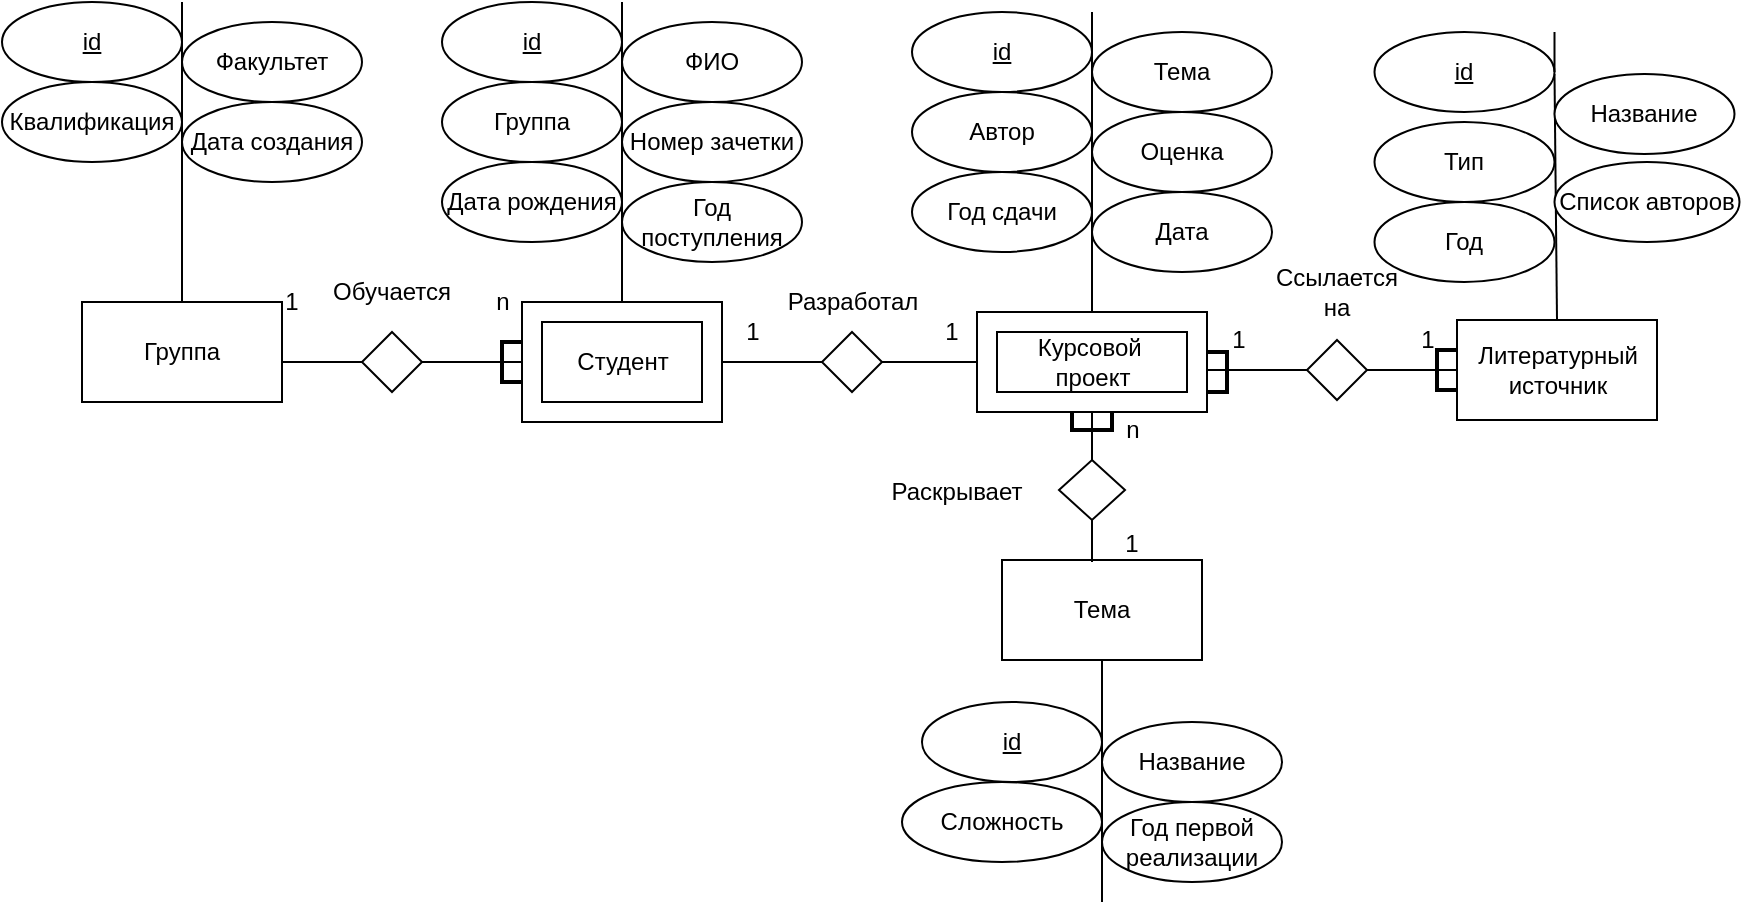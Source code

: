 <mxfile version="20.8.16" type="device"><diagram id="2dYvOrEvp2TDX3HqJ34Z" name="firearms"><mxGraphModel dx="395" dy="703" grid="1" gridSize="10" guides="1" tooltips="1" connect="1" arrows="1" fold="1" page="1" pageScale="1" pageWidth="827" pageHeight="1169" math="0" shadow="0"><root><mxCell id="0"/><mxCell id="1" parent="0"/><mxCell id="1ZYN_Ysfw7Sy43IoutwF-1" value="" style="verticalLabelPosition=bottom;verticalAlign=top;html=1;shape=mxgraph.basic.frame;dx=10;" parent="1" vertex="1"><mxGeometry x="260" y="190" width="100" height="60" as="geometry"/></mxCell><mxCell id="1ZYN_Ysfw7Sy43IoutwF-2" value="Студент" style="text;html=1;align=center;verticalAlign=middle;resizable=0;points=[];autosize=1;strokeColor=none;fillColor=none;" parent="1" vertex="1"><mxGeometry x="275" y="205" width="70" height="30" as="geometry"/></mxCell><mxCell id="1ZYN_Ysfw7Sy43IoutwF-4" value="" style="rhombus;whiteSpace=wrap;html=1;" parent="1" vertex="1"><mxGeometry x="180" y="205" width="30" height="30" as="geometry"/></mxCell><mxCell id="1ZYN_Ysfw7Sy43IoutwF-5" value="" style="endArrow=none;html=1;rounded=0;exitX=1;exitY=0.5;exitDx=0;exitDy=0;entryX=0;entryY=0.5;entryDx=0;entryDy=0;" parent="1" target="1ZYN_Ysfw7Sy43IoutwF-4" edge="1"><mxGeometry width="50" height="50" relative="1" as="geometry"><mxPoint x="130.0" y="220" as="sourcePoint"/><mxPoint x="330" y="410" as="targetPoint"/></mxGeometry></mxCell><mxCell id="1ZYN_Ysfw7Sy43IoutwF-6" value="" style="endArrow=none;html=1;rounded=0;entryX=0;entryY=0.5;entryDx=0;entryDy=0;entryPerimeter=0;exitX=1;exitY=0.5;exitDx=0;exitDy=0;" parent="1" source="1ZYN_Ysfw7Sy43IoutwF-4" target="1ZYN_Ysfw7Sy43IoutwF-1" edge="1"><mxGeometry width="50" height="50" relative="1" as="geometry"><mxPoint x="220" y="220" as="sourcePoint"/><mxPoint x="170" y="230" as="targetPoint"/></mxGeometry></mxCell><mxCell id="1ZYN_Ysfw7Sy43IoutwF-8" value="1" style="text;html=1;strokeColor=none;fillColor=none;align=center;verticalAlign=middle;whiteSpace=wrap;rounded=0;" parent="1" vertex="1"><mxGeometry x="130" y="175" width="30" height="30" as="geometry"/></mxCell><mxCell id="1ZYN_Ysfw7Sy43IoutwF-9" value="n" style="text;html=1;align=center;verticalAlign=middle;resizable=0;points=[];autosize=1;strokeColor=none;fillColor=none;" parent="1" vertex="1"><mxGeometry x="235" y="175" width="30" height="30" as="geometry"/></mxCell><mxCell id="1ZYN_Ysfw7Sy43IoutwF-27" value="" style="strokeWidth=2;html=1;shape=mxgraph.flowchart.annotation_1;align=left;pointerEvents=1;rotation=0;" parent="1" vertex="1"><mxGeometry x="250" y="210" width="10" height="20" as="geometry"/></mxCell><mxCell id="1ZYN_Ysfw7Sy43IoutwF-34" value="Обучается" style="text;html=1;strokeColor=none;fillColor=none;align=center;verticalAlign=middle;whiteSpace=wrap;rounded=0;" parent="1" vertex="1"><mxGeometry x="165" y="170" width="60" height="30" as="geometry"/></mxCell><mxCell id="1ZYN_Ysfw7Sy43IoutwF-37" value="Тема" style="rounded=0;whiteSpace=wrap;html=1;" parent="1" vertex="1"><mxGeometry x="500" y="319" width="100" height="50" as="geometry"/></mxCell><mxCell id="1ZYN_Ysfw7Sy43IoutwF-44" value="" style="rhombus;whiteSpace=wrap;html=1;" parent="1" vertex="1"><mxGeometry x="410" y="205" width="30" height="30" as="geometry"/></mxCell><mxCell id="1ZYN_Ysfw7Sy43IoutwF-45" value="" style="endArrow=none;html=1;rounded=0;exitX=1;exitY=0.5;exitDx=0;exitDy=0;entryX=0;entryY=0.5;entryDx=0;entryDy=0;" parent="1" target="1ZYN_Ysfw7Sy43IoutwF-44" edge="1"><mxGeometry width="50" height="50" relative="1" as="geometry"><mxPoint x="360" y="220" as="sourcePoint"/><mxPoint x="560" y="410" as="targetPoint"/></mxGeometry></mxCell><mxCell id="1ZYN_Ysfw7Sy43IoutwF-46" value="" style="endArrow=none;html=1;rounded=0;entryX=0;entryY=0.5;entryDx=0;entryDy=0;entryPerimeter=0;exitX=1;exitY=0.5;exitDx=0;exitDy=0;" parent="1" source="1ZYN_Ysfw7Sy43IoutwF-44" edge="1"><mxGeometry width="50" height="50" relative="1" as="geometry"><mxPoint x="450" y="220" as="sourcePoint"/><mxPoint x="490" y="220" as="targetPoint"/></mxGeometry></mxCell><mxCell id="1ZYN_Ysfw7Sy43IoutwF-48" style="edgeStyle=orthogonalEdgeStyle;rounded=0;orthogonalLoop=1;jettySize=auto;html=1;exitX=0.5;exitY=1;exitDx=0;exitDy=0;" parent="1" source="1ZYN_Ysfw7Sy43IoutwF-37" target="1ZYN_Ysfw7Sy43IoutwF-37" edge="1"><mxGeometry relative="1" as="geometry"/></mxCell><mxCell id="1ZYN_Ysfw7Sy43IoutwF-49" value="" style="rhombus;whiteSpace=wrap;html=1;" parent="1" vertex="1"><mxGeometry x="528.5" y="269" width="33" height="30" as="geometry"/></mxCell><mxCell id="1ZYN_Ysfw7Sy43IoutwF-50" value="" style="endArrow=none;html=1;rounded=0;entryX=0.5;entryY=1;entryDx=0;entryDy=0;entryPerimeter=0;exitX=0.5;exitY=0;exitDx=0;exitDy=0;" parent="1" source="1ZYN_Ysfw7Sy43IoutwF-49" target="NzHbP4c99ktaUEi-18u5-2" edge="1"><mxGeometry width="50" height="50" relative="1" as="geometry"><mxPoint x="515" y="459" as="sourcePoint"/><mxPoint x="545" y="249" as="targetPoint"/></mxGeometry></mxCell><mxCell id="1ZYN_Ysfw7Sy43IoutwF-52" value="" style="endArrow=none;html=1;rounded=0;entryX=0.5;entryY=1;entryDx=0;entryDy=0;" parent="1" target="1ZYN_Ysfw7Sy43IoutwF-49" edge="1"><mxGeometry width="50" height="50" relative="1" as="geometry"><mxPoint x="545" y="320" as="sourcePoint"/><mxPoint x="555" y="259" as="targetPoint"/></mxGeometry></mxCell><mxCell id="1ZYN_Ysfw7Sy43IoutwF-53" value="" style="strokeWidth=2;html=1;shape=mxgraph.flowchart.annotation_1;align=left;pointerEvents=1;rotation=-90;" parent="1" vertex="1"><mxGeometry x="540" y="239" width="10" height="20" as="geometry"/></mxCell><mxCell id="1ZYN_Ysfw7Sy43IoutwF-54" value="Раскрывает" style="text;html=1;strokeColor=none;fillColor=none;align=center;verticalAlign=middle;whiteSpace=wrap;rounded=0;" parent="1" vertex="1"><mxGeometry x="440" y="270" width="75" height="30" as="geometry"/></mxCell><mxCell id="1ZYN_Ysfw7Sy43IoutwF-55" value="n" style="text;html=1;align=center;verticalAlign=middle;resizable=0;points=[];autosize=1;strokeColor=none;fillColor=none;" parent="1" vertex="1"><mxGeometry x="550" y="239" width="30" height="30" as="geometry"/></mxCell><mxCell id="1ZYN_Ysfw7Sy43IoutwF-57" value="Разработал" style="text;html=1;align=center;verticalAlign=middle;resizable=0;points=[];autosize=1;strokeColor=none;fillColor=none;" parent="1" vertex="1"><mxGeometry x="380" y="175" width="90" height="30" as="geometry"/></mxCell><mxCell id="1ZYN_Ysfw7Sy43IoutwF-58" value="1" style="text;html=1;strokeColor=none;fillColor=none;align=center;verticalAlign=middle;whiteSpace=wrap;rounded=0;" parent="1" vertex="1"><mxGeometry x="460" y="190" width="30" height="30" as="geometry"/></mxCell><mxCell id="1ZYN_Ysfw7Sy43IoutwF-59" value="1" style="text;html=1;align=center;verticalAlign=middle;resizable=0;points=[];autosize=1;strokeColor=none;fillColor=none;" parent="1" vertex="1"><mxGeometry x="360" y="190" width="30" height="30" as="geometry"/></mxCell><mxCell id="aKy25Uyq6Pa8dVTEzXrB-3" value="" style="endArrow=none;html=1;rounded=0;entryX=0.5;entryY=0;entryDx=0;entryDy=0;" parent="1" edge="1"><mxGeometry width="50" height="50" relative="1" as="geometry"><mxPoint x="90" y="40" as="sourcePoint"/><mxPoint x="90.0" y="190" as="targetPoint"/></mxGeometry></mxCell><mxCell id="aKy25Uyq6Pa8dVTEzXrB-4" value="&lt;u&gt;id&lt;/u&gt;" style="ellipse;whiteSpace=wrap;html=1;" parent="1" vertex="1"><mxGeometry y="40" width="90" height="40" as="geometry"/></mxCell><mxCell id="aKy25Uyq6Pa8dVTEzXrB-5" value="Факультет" style="ellipse;whiteSpace=wrap;html=1;" parent="1" vertex="1"><mxGeometry x="90" y="50" width="90" height="40" as="geometry"/></mxCell><mxCell id="aKy25Uyq6Pa8dVTEzXrB-7" value="Квалификация" style="ellipse;whiteSpace=wrap;html=1;" parent="1" vertex="1"><mxGeometry y="80" width="90" height="40" as="geometry"/></mxCell><mxCell id="aKy25Uyq6Pa8dVTEzXrB-8" value="Дата создания" style="ellipse;whiteSpace=wrap;html=1;" parent="1" vertex="1"><mxGeometry x="90" y="90" width="90" height="40" as="geometry"/></mxCell><mxCell id="aKy25Uyq6Pa8dVTEzXrB-10" value="" style="endArrow=none;html=1;rounded=0;entryX=0.5;entryY=0;entryDx=0;entryDy=0;" parent="1" edge="1"><mxGeometry width="50" height="50" relative="1" as="geometry"><mxPoint x="310" y="40" as="sourcePoint"/><mxPoint x="310" y="190" as="targetPoint"/></mxGeometry></mxCell><mxCell id="aKy25Uyq6Pa8dVTEzXrB-11" value="&lt;u&gt;id&lt;/u&gt;" style="ellipse;whiteSpace=wrap;html=1;" parent="1" vertex="1"><mxGeometry x="220" y="40" width="90" height="40" as="geometry"/></mxCell><mxCell id="aKy25Uyq6Pa8dVTEzXrB-12" value="ФИО" style="ellipse;whiteSpace=wrap;html=1;" parent="1" vertex="1"><mxGeometry x="310" y="50" width="90" height="40" as="geometry"/></mxCell><mxCell id="aKy25Uyq6Pa8dVTEzXrB-13" value="Группа" style="ellipse;whiteSpace=wrap;html=1;" parent="1" vertex="1"><mxGeometry x="220" y="80" width="90" height="40" as="geometry"/></mxCell><mxCell id="aKy25Uyq6Pa8dVTEzXrB-14" value="Номер зачетки" style="ellipse;whiteSpace=wrap;html=1;" parent="1" vertex="1"><mxGeometry x="310" y="90" width="90" height="40" as="geometry"/></mxCell><mxCell id="aKy25Uyq6Pa8dVTEzXrB-15" value="Дата рождения" style="ellipse;whiteSpace=wrap;html=1;" parent="1" vertex="1"><mxGeometry x="220" y="120" width="90" height="40" as="geometry"/></mxCell><mxCell id="aKy25Uyq6Pa8dVTEzXrB-17" value="" style="endArrow=none;html=1;rounded=0;entryX=0.5;entryY=0;entryDx=0;entryDy=0;" parent="1" edge="1"><mxGeometry width="50" height="50" relative="1" as="geometry"><mxPoint x="545" y="45" as="sourcePoint"/><mxPoint x="545" y="195" as="targetPoint"/></mxGeometry></mxCell><mxCell id="aKy25Uyq6Pa8dVTEzXrB-18" value="&lt;u&gt;id&lt;/u&gt;" style="ellipse;whiteSpace=wrap;html=1;" parent="1" vertex="1"><mxGeometry x="455" y="45" width="90" height="40" as="geometry"/></mxCell><mxCell id="aKy25Uyq6Pa8dVTEzXrB-19" value="Тема" style="ellipse;whiteSpace=wrap;html=1;" parent="1" vertex="1"><mxGeometry x="545" y="55" width="90" height="40" as="geometry"/></mxCell><mxCell id="aKy25Uyq6Pa8dVTEzXrB-20" value="Автор" style="ellipse;whiteSpace=wrap;html=1;" parent="1" vertex="1"><mxGeometry x="455" y="85" width="90" height="40" as="geometry"/></mxCell><mxCell id="aKy25Uyq6Pa8dVTEzXrB-21" value="Оценка" style="ellipse;whiteSpace=wrap;html=1;" parent="1" vertex="1"><mxGeometry x="545" y="95" width="90" height="40" as="geometry"/></mxCell><mxCell id="aKy25Uyq6Pa8dVTEzXrB-22" value="Год сдачи" style="ellipse;whiteSpace=wrap;html=1;" parent="1" vertex="1"><mxGeometry x="455" y="125" width="90" height="40" as="geometry"/></mxCell><mxCell id="aKy25Uyq6Pa8dVTEzXrB-23" value="Дата" style="ellipse;whiteSpace=wrap;html=1;" parent="1" vertex="1"><mxGeometry x="545" y="135" width="90" height="40" as="geometry"/></mxCell><mxCell id="aKy25Uyq6Pa8dVTEzXrB-46" value="" style="endArrow=none;html=1;rounded=0;" parent="1" edge="1"><mxGeometry width="50" height="50" relative="1" as="geometry"><mxPoint x="550" y="390" as="sourcePoint"/><mxPoint x="550" y="490" as="targetPoint"/></mxGeometry></mxCell><mxCell id="aKy25Uyq6Pa8dVTEzXrB-47" value="&lt;u&gt;id&lt;/u&gt;" style="ellipse;whiteSpace=wrap;html=1;" parent="1" vertex="1"><mxGeometry x="460" y="390" width="90" height="40" as="geometry"/></mxCell><mxCell id="aKy25Uyq6Pa8dVTEzXrB-48" value="Название" style="ellipse;whiteSpace=wrap;html=1;" parent="1" vertex="1"><mxGeometry x="550" y="400" width="90" height="40" as="geometry"/></mxCell><mxCell id="aKy25Uyq6Pa8dVTEzXrB-49" value="Сложность" style="ellipse;whiteSpace=wrap;html=1;" parent="1" vertex="1"><mxGeometry x="450" y="430" width="100" height="40" as="geometry"/></mxCell><mxCell id="aKy25Uyq6Pa8dVTEzXrB-50" value="Год первой реализации" style="ellipse;whiteSpace=wrap;html=1;" parent="1" vertex="1"><mxGeometry x="550" y="440" width="90" height="40" as="geometry"/></mxCell><mxCell id="aKy25Uyq6Pa8dVTEzXrB-53" value="" style="endArrow=none;html=1;rounded=0;entryX=1;entryY=0.5;entryDx=0;entryDy=0;exitX=0.5;exitY=1;exitDx=0;exitDy=0;" parent="1" source="1ZYN_Ysfw7Sy43IoutwF-37" target="aKy25Uyq6Pa8dVTEzXrB-47" edge="1"><mxGeometry width="50" height="50" relative="1" as="geometry"><mxPoint x="320" y="380" as="sourcePoint"/><mxPoint x="320" y="420" as="targetPoint"/></mxGeometry></mxCell><mxCell id="NzHbP4c99ktaUEi-18u5-1" value="1" style="text;html=1;strokeColor=none;fillColor=none;align=center;verticalAlign=middle;whiteSpace=wrap;rounded=0;" parent="1" vertex="1"><mxGeometry x="555" y="301" width="20" height="19" as="geometry"/></mxCell><mxCell id="NzHbP4c99ktaUEi-18u5-2" value="" style="verticalLabelPosition=bottom;verticalAlign=top;html=1;shape=mxgraph.basic.frame;dx=10;" parent="1" vertex="1"><mxGeometry x="487.5" y="195" width="115" height="50" as="geometry"/></mxCell><mxCell id="NzHbP4c99ktaUEi-18u5-7" value="Курсовой&amp;nbsp;&lt;br&gt;проект" style="text;html=1;align=center;verticalAlign=middle;resizable=0;points=[];autosize=1;strokeColor=none;fillColor=none;" parent="1" vertex="1"><mxGeometry x="505" y="200" width="80" height="40" as="geometry"/></mxCell><mxCell id="NzHbP4c99ktaUEi-18u5-8" value="Год поступления" style="ellipse;whiteSpace=wrap;html=1;" parent="1" vertex="1"><mxGeometry x="310" y="130" width="90" height="40" as="geometry"/></mxCell><mxCell id="iggq2Eze1D5DtGl6qm6y-1" value="Литературный&lt;br&gt;источник" style="rounded=0;whiteSpace=wrap;html=1;" vertex="1" parent="1"><mxGeometry x="727.5" y="199" width="100" height="50" as="geometry"/></mxCell><mxCell id="iggq2Eze1D5DtGl6qm6y-2" style="edgeStyle=orthogonalEdgeStyle;rounded=0;orthogonalLoop=1;jettySize=auto;html=1;exitX=0.5;exitY=1;exitDx=0;exitDy=0;" edge="1" parent="1"><mxGeometry relative="1" as="geometry"><mxPoint x="776.25" y="55.0" as="sourcePoint"/><mxPoint x="776.25" y="55.0" as="targetPoint"/></mxGeometry></mxCell><mxCell id="iggq2Eze1D5DtGl6qm6y-3" value="" style="endArrow=none;html=1;rounded=0;entryX=0.5;entryY=0;entryDx=0;entryDy=0;" edge="1" parent="1" target="iggq2Eze1D5DtGl6qm6y-1"><mxGeometry width="50" height="50" relative="1" as="geometry"><mxPoint x="776.25" y="76" as="sourcePoint"/><mxPoint x="776.25" y="176" as="targetPoint"/></mxGeometry></mxCell><mxCell id="iggq2Eze1D5DtGl6qm6y-4" value="&lt;u&gt;id&lt;/u&gt;" style="ellipse;whiteSpace=wrap;html=1;" vertex="1" parent="1"><mxGeometry x="686.25" y="55" width="90" height="40" as="geometry"/></mxCell><mxCell id="iggq2Eze1D5DtGl6qm6y-5" value="Название" style="ellipse;whiteSpace=wrap;html=1;" vertex="1" parent="1"><mxGeometry x="776.25" y="76" width="90" height="40" as="geometry"/></mxCell><mxCell id="iggq2Eze1D5DtGl6qm6y-6" value="Список авторов" style="ellipse;whiteSpace=wrap;html=1;" vertex="1" parent="1"><mxGeometry x="776.25" y="120" width="92.5" height="40" as="geometry"/></mxCell><mxCell id="iggq2Eze1D5DtGl6qm6y-7" value="Год" style="ellipse;whiteSpace=wrap;html=1;" vertex="1" parent="1"><mxGeometry x="686.25" y="140" width="90" height="40" as="geometry"/></mxCell><mxCell id="iggq2Eze1D5DtGl6qm6y-8" value="" style="endArrow=none;html=1;rounded=0;entryX=1;entryY=0.5;entryDx=0;entryDy=0;exitX=0.5;exitY=1;exitDx=0;exitDy=0;" edge="1" parent="1" target="iggq2Eze1D5DtGl6qm6y-4"><mxGeometry width="50" height="50" relative="1" as="geometry"><mxPoint x="776.25" y="55.0" as="sourcePoint"/><mxPoint x="546.25" y="106" as="targetPoint"/></mxGeometry></mxCell><mxCell id="iggq2Eze1D5DtGl6qm6y-9" value="" style="rhombus;whiteSpace=wrap;html=1;" vertex="1" parent="1"><mxGeometry x="652.5" y="209" width="30" height="30" as="geometry"/></mxCell><mxCell id="iggq2Eze1D5DtGl6qm6y-10" value="" style="endArrow=none;html=1;rounded=0;exitX=1;exitY=0.5;exitDx=0;exitDy=0;entryX=0;entryY=0.5;entryDx=0;entryDy=0;" edge="1" parent="1" target="iggq2Eze1D5DtGl6qm6y-9"><mxGeometry width="50" height="50" relative="1" as="geometry"><mxPoint x="602.5" y="224" as="sourcePoint"/><mxPoint x="802.5" y="414" as="targetPoint"/></mxGeometry></mxCell><mxCell id="iggq2Eze1D5DtGl6qm6y-11" value="" style="endArrow=none;html=1;rounded=0;exitX=1;exitY=0.5;exitDx=0;exitDy=0;entryX=0;entryY=0.5;entryDx=0;entryDy=0;" edge="1" parent="1" source="iggq2Eze1D5DtGl6qm6y-9" target="iggq2Eze1D5DtGl6qm6y-1"><mxGeometry width="50" height="50" relative="1" as="geometry"><mxPoint x="692.5" y="224" as="sourcePoint"/><mxPoint x="730" y="224" as="targetPoint"/></mxGeometry></mxCell><mxCell id="iggq2Eze1D5DtGl6qm6y-12" value="1" style="text;html=1;strokeColor=none;fillColor=none;align=center;verticalAlign=middle;whiteSpace=wrap;rounded=0;" vertex="1" parent="1"><mxGeometry x="697.5" y="194" width="30" height="30" as="geometry"/></mxCell><mxCell id="iggq2Eze1D5DtGl6qm6y-13" value="1" style="text;html=1;align=center;verticalAlign=middle;resizable=0;points=[];autosize=1;strokeColor=none;fillColor=none;" vertex="1" parent="1"><mxGeometry x="602.5" y="194" width="30" height="30" as="geometry"/></mxCell><mxCell id="iggq2Eze1D5DtGl6qm6y-16" value="Группа" style="text;html=1;align=center;verticalAlign=middle;resizable=0;points=[];autosize=1;strokeColor=none;fillColor=none;" vertex="1" parent="1"><mxGeometry x="60" y="205" width="60" height="30" as="geometry"/></mxCell><mxCell id="iggq2Eze1D5DtGl6qm6y-17" value="Ссылается на" style="text;html=1;strokeColor=none;fillColor=none;align=center;verticalAlign=middle;whiteSpace=wrap;rounded=0;" vertex="1" parent="1"><mxGeometry x="630" y="170" width="75" height="30" as="geometry"/></mxCell><mxCell id="iggq2Eze1D5DtGl6qm6y-18" value="Тип" style="ellipse;whiteSpace=wrap;html=1;" vertex="1" parent="1"><mxGeometry x="686.25" y="100" width="90" height="40" as="geometry"/></mxCell><mxCell id="iggq2Eze1D5DtGl6qm6y-19" value="" style="strokeWidth=2;html=1;shape=mxgraph.flowchart.annotation_1;align=left;pointerEvents=1;rotation=0;" vertex="1" parent="1"><mxGeometry x="717.5" y="214" width="10" height="20" as="geometry"/></mxCell><mxCell id="iggq2Eze1D5DtGl6qm6y-20" value="" style="strokeWidth=2;html=1;shape=mxgraph.flowchart.annotation_1;align=left;pointerEvents=1;rotation=-180;" vertex="1" parent="1"><mxGeometry x="602.5" y="215" width="10" height="20" as="geometry"/></mxCell><mxCell id="iggq2Eze1D5DtGl6qm6y-21" value="Группа" style="rounded=0;whiteSpace=wrap;html=1;" vertex="1" parent="1"><mxGeometry x="40" y="190" width="100" height="50" as="geometry"/></mxCell></root></mxGraphModel></diagram></mxfile>